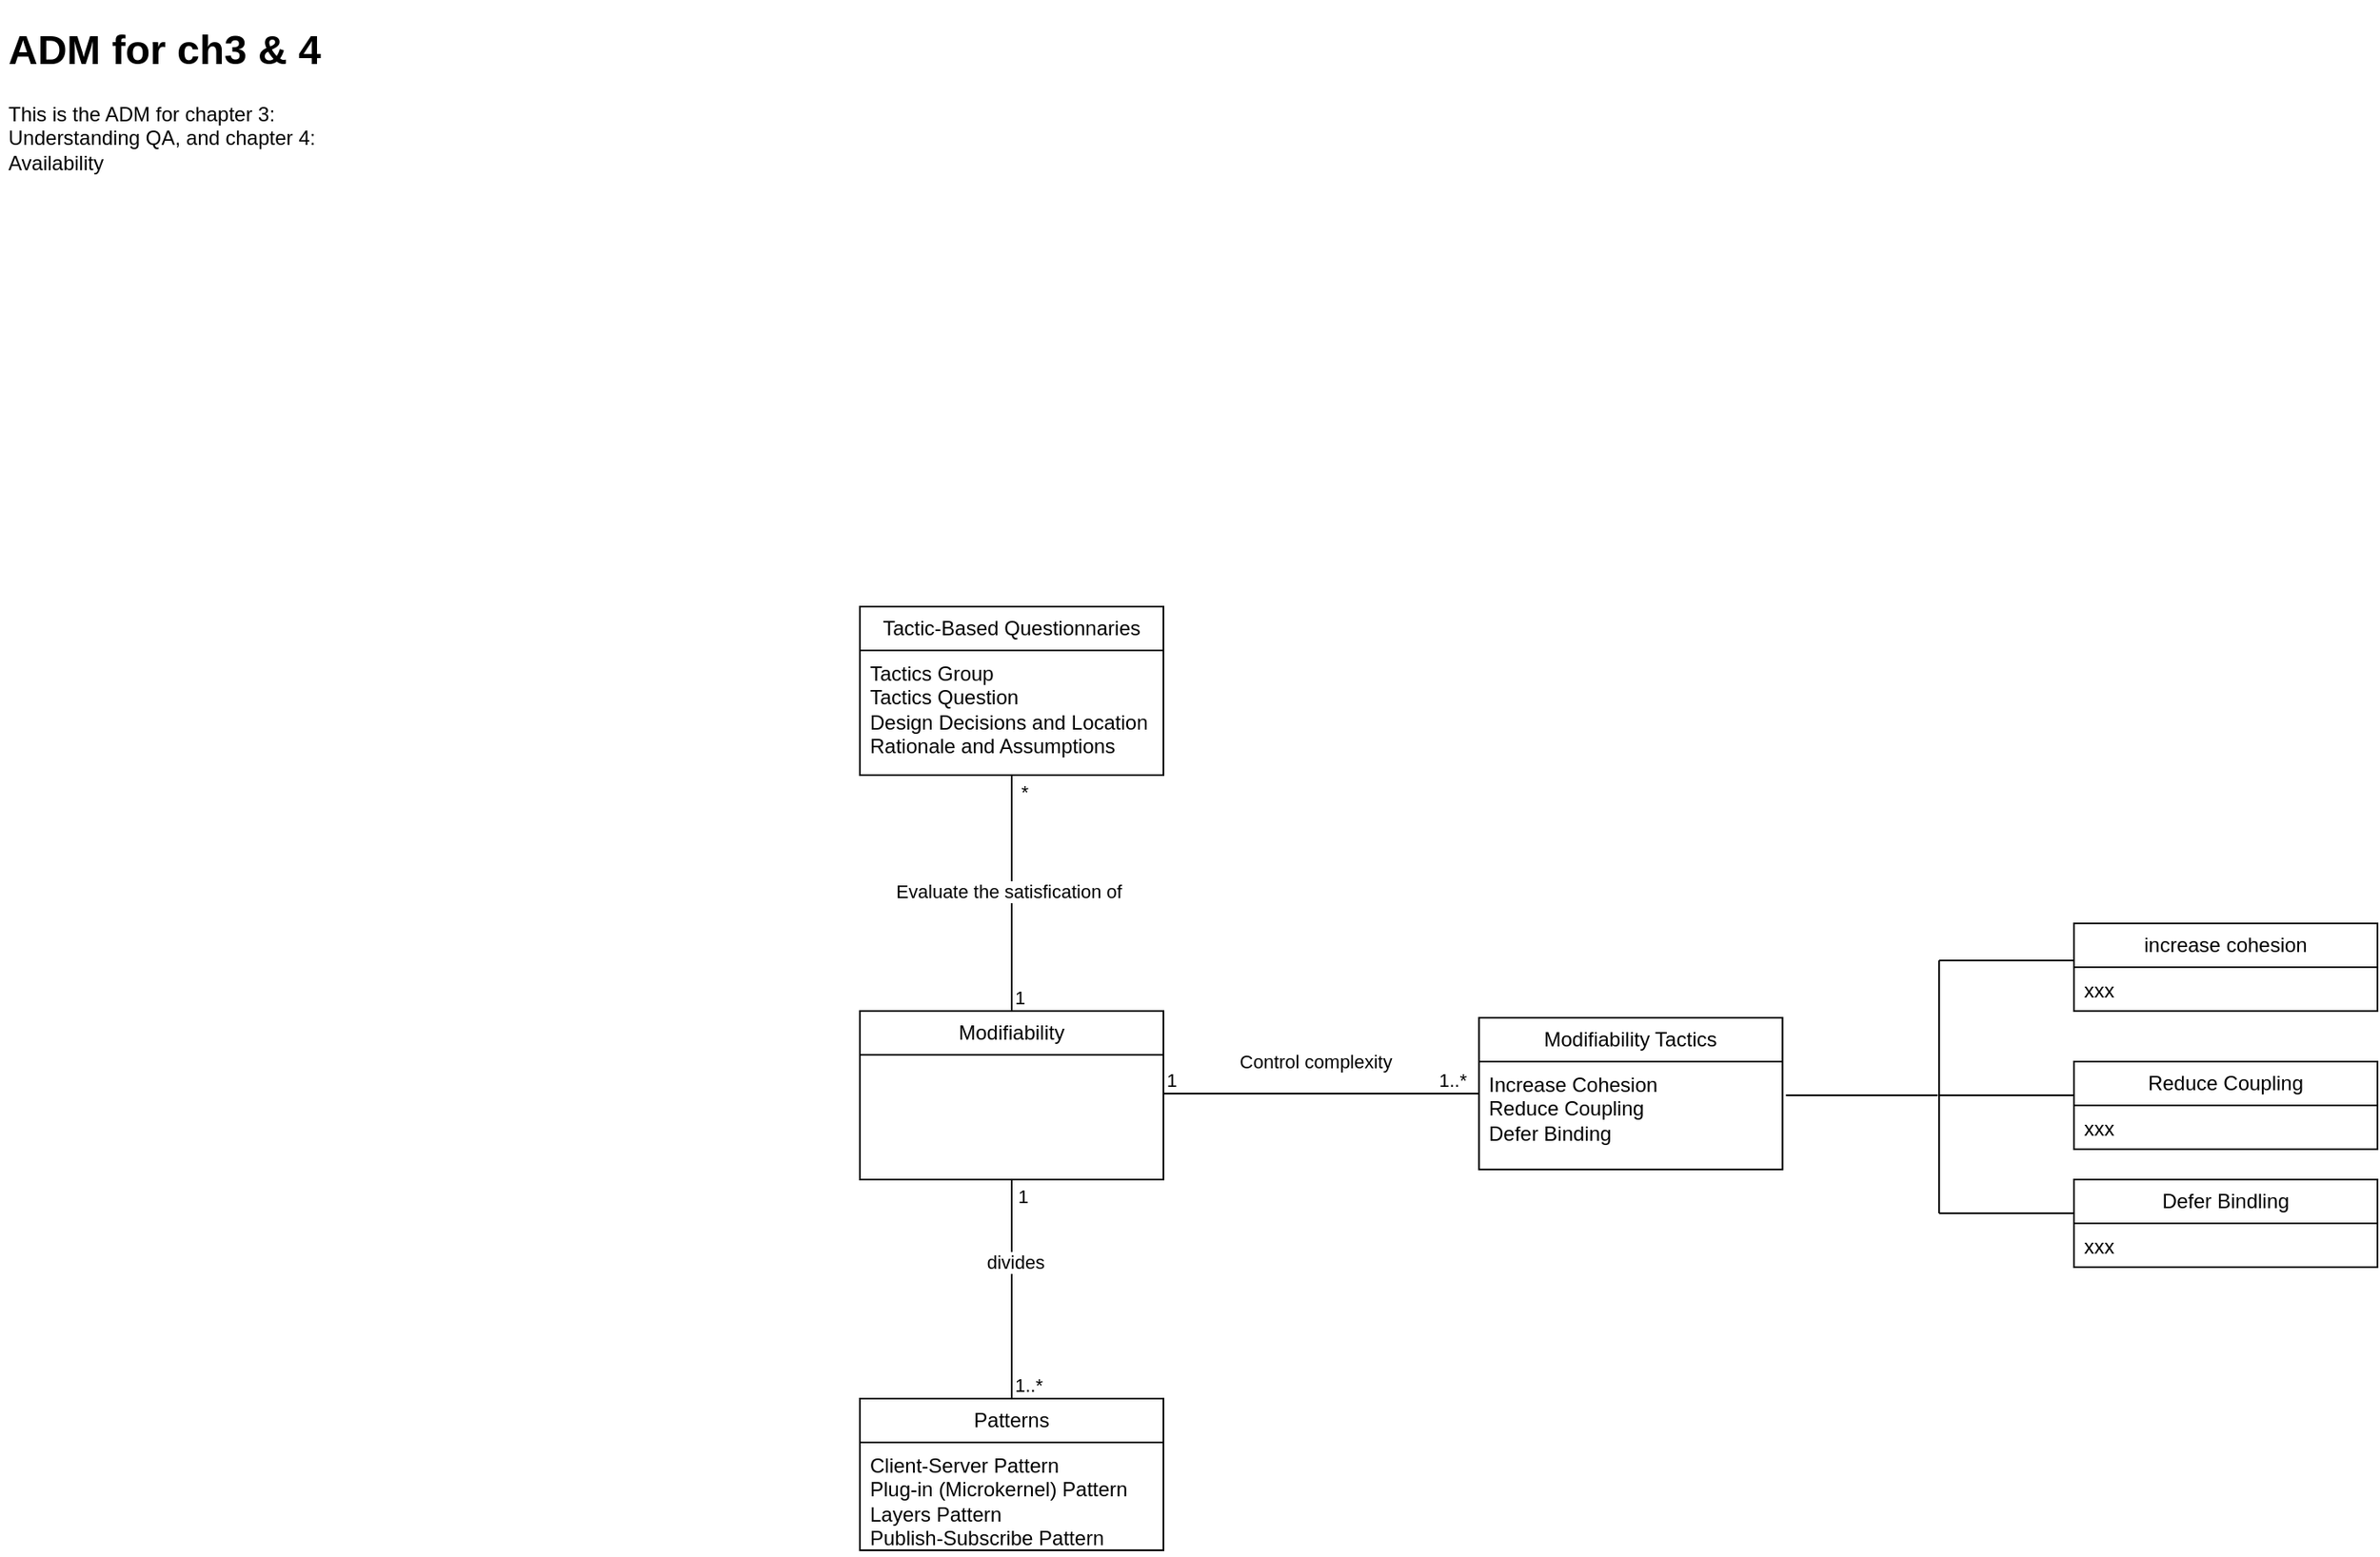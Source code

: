 <mxfile version="22.1.7" type="github">
  <diagram name="Page-1" id="c4acf3e9-155e-7222-9cf6-157b1a14988f">
    <mxGraphModel dx="1040" dy="478" grid="1" gridSize="10" guides="1" tooltips="1" connect="1" arrows="1" fold="1" page="1" pageScale="1" pageWidth="850" pageHeight="1100" background="none" math="0" shadow="0">
      <root>
        <mxCell id="0" />
        <mxCell id="1" parent="0" />
        <mxCell id="OZuqmoxS4hGVeMsFbTug-1" value="&lt;h1&gt;ADM for ch3 &amp;amp; 4&lt;/h1&gt;&lt;p&gt;This is the ADM for chapter 3: Understanding QA, and chapter 4: Availability&lt;/p&gt;" style="text;html=1;strokeColor=none;fillColor=none;spacing=5;spacingTop=-20;whiteSpace=wrap;overflow=hidden;rounded=0;" parent="1" vertex="1">
          <mxGeometry x="10" y="10" width="210" height="120" as="geometry" />
        </mxCell>
        <mxCell id="OZuqmoxS4hGVeMsFbTug-35" value="Modifiability" style="swimlane;fontStyle=0;childLayout=stackLayout;horizontal=1;startSize=26;fillColor=none;horizontalStack=0;resizeParent=1;resizeParentMax=0;resizeLast=0;collapsible=1;marginBottom=0;whiteSpace=wrap;html=1;" parent="1" vertex="1">
          <mxGeometry x="520" y="600" width="180" height="100" as="geometry" />
        </mxCell>
        <mxCell id="OZuqmoxS4hGVeMsFbTug-51" value="Tactic-Based Questionnaries" style="swimlane;fontStyle=0;childLayout=stackLayout;horizontal=1;startSize=26;fillColor=none;horizontalStack=0;resizeParent=1;resizeParentMax=0;resizeLast=0;collapsible=1;marginBottom=0;whiteSpace=wrap;html=1;" parent="1" vertex="1">
          <mxGeometry x="520" y="360" width="180" height="100" as="geometry" />
        </mxCell>
        <mxCell id="OZuqmoxS4hGVeMsFbTug-52" value="Tactics Group&lt;br&gt;Tactics Question&lt;br&gt;Design Decisions and Location&lt;br&gt;Rationale and Assumptions" style="text;strokeColor=none;fillColor=none;align=left;verticalAlign=top;spacingLeft=4;spacingRight=4;overflow=hidden;rotatable=0;points=[[0,0.5],[1,0.5]];portConstraint=eastwest;whiteSpace=wrap;html=1;" parent="OZuqmoxS4hGVeMsFbTug-51" vertex="1">
          <mxGeometry y="26" width="180" height="74" as="geometry" />
        </mxCell>
        <mxCell id="OZuqmoxS4hGVeMsFbTug-60" value="Patterns" style="swimlane;fontStyle=0;childLayout=stackLayout;horizontal=1;startSize=26;fillColor=none;horizontalStack=0;resizeParent=1;resizeParentMax=0;resizeLast=0;collapsible=1;marginBottom=0;whiteSpace=wrap;html=1;" parent="1" vertex="1">
          <mxGeometry x="520" y="830" width="180" height="90" as="geometry" />
        </mxCell>
        <mxCell id="OZuqmoxS4hGVeMsFbTug-61" value="Client-Server Pattern&lt;br&gt;Plug-in (Microkernel) Pattern&lt;br&gt;Layers Pattern&lt;br&gt;Publish-Subscribe Pattern" style="text;strokeColor=none;fillColor=none;align=left;verticalAlign=top;spacingLeft=4;spacingRight=4;overflow=hidden;rotatable=0;points=[[0,0.5],[1,0.5]];portConstraint=eastwest;whiteSpace=wrap;html=1;" parent="OZuqmoxS4hGVeMsFbTug-60" vertex="1">
          <mxGeometry y="26" width="180" height="64" as="geometry" />
        </mxCell>
        <mxCell id="OZuqmoxS4hGVeMsFbTug-84" value="" style="endArrow=none;html=1;edgeStyle=orthogonalEdgeStyle;rounded=0;exitX=0.5;exitY=0;exitDx=0;exitDy=0;" parent="1" source="OZuqmoxS4hGVeMsFbTug-60" target="OZuqmoxS4hGVeMsFbTug-35" edge="1">
          <mxGeometry relative="1" as="geometry">
            <mxPoint x="630.08" y="850" as="sourcePoint" />
            <mxPoint x="790.08" y="850" as="targetPoint" />
          </mxGeometry>
        </mxCell>
        <mxCell id="OZuqmoxS4hGVeMsFbTug-85" value="1..*" style="edgeLabel;resizable=0;html=1;align=left;verticalAlign=bottom;" parent="OZuqmoxS4hGVeMsFbTug-84" connectable="0" vertex="1">
          <mxGeometry x="-1" relative="1" as="geometry" />
        </mxCell>
        <mxCell id="OZuqmoxS4hGVeMsFbTug-86" value="1" style="edgeLabel;resizable=0;html=1;align=right;verticalAlign=bottom;" parent="OZuqmoxS4hGVeMsFbTug-84" connectable="0" vertex="1">
          <mxGeometry x="1" relative="1" as="geometry">
            <mxPoint x="10" y="18" as="offset" />
          </mxGeometry>
        </mxCell>
        <mxCell id="OZuqmoxS4hGVeMsFbTug-87" value="divides" style="edgeLabel;html=1;align=center;verticalAlign=middle;resizable=0;points=[];" parent="OZuqmoxS4hGVeMsFbTug-84" vertex="1" connectable="0">
          <mxGeometry x="0.246" y="-2" relative="1" as="geometry">
            <mxPoint as="offset" />
          </mxGeometry>
        </mxCell>
        <mxCell id="OZuqmoxS4hGVeMsFbTug-98" value="" style="endArrow=none;html=1;edgeStyle=orthogonalEdgeStyle;rounded=0;exitX=0.5;exitY=0;exitDx=0;exitDy=0;" parent="1" source="OZuqmoxS4hGVeMsFbTug-35" target="OZuqmoxS4hGVeMsFbTug-51" edge="1">
          <mxGeometry relative="1" as="geometry">
            <mxPoint x="600.08" y="510" as="sourcePoint" />
            <mxPoint x="760.08" y="510" as="targetPoint" />
          </mxGeometry>
        </mxCell>
        <mxCell id="OZuqmoxS4hGVeMsFbTug-99" value="1" style="edgeLabel;resizable=0;html=1;align=left;verticalAlign=bottom;" parent="OZuqmoxS4hGVeMsFbTug-98" connectable="0" vertex="1">
          <mxGeometry x="-1" relative="1" as="geometry" />
        </mxCell>
        <mxCell id="OZuqmoxS4hGVeMsFbTug-100" value="*" style="edgeLabel;resizable=0;html=1;align=right;verticalAlign=bottom;" parent="OZuqmoxS4hGVeMsFbTug-98" connectable="0" vertex="1">
          <mxGeometry x="1" relative="1" as="geometry">
            <mxPoint x="10" y="18" as="offset" />
          </mxGeometry>
        </mxCell>
        <mxCell id="OZuqmoxS4hGVeMsFbTug-102" value="Evaluate the satisfication of" style="edgeLabel;html=1;align=center;verticalAlign=middle;resizable=0;points=[];" parent="OZuqmoxS4hGVeMsFbTug-98" vertex="1" connectable="0">
          <mxGeometry x="0.012" y="2" relative="1" as="geometry">
            <mxPoint as="offset" />
          </mxGeometry>
        </mxCell>
        <mxCell id="Bf2Zrh9VJoYy281yFuav-2" value="Modifiability Tactics" style="swimlane;fontStyle=0;childLayout=stackLayout;horizontal=1;startSize=26;fillColor=none;horizontalStack=0;resizeParent=1;resizeParentMax=0;resizeLast=0;collapsible=1;marginBottom=0;whiteSpace=wrap;html=1;" parent="1" vertex="1">
          <mxGeometry x="887.17" y="604" width="180" height="90" as="geometry" />
        </mxCell>
        <mxCell id="Bf2Zrh9VJoYy281yFuav-23" value="Increase Cohesion&lt;br&gt;Reduce Coupling&lt;br&gt;Defer Binding" style="text;strokeColor=none;fillColor=none;align=left;verticalAlign=top;spacingLeft=4;spacingRight=4;overflow=hidden;rotatable=0;points=[[0,0.5],[1,0.5]];portConstraint=eastwest;whiteSpace=wrap;html=1;" parent="Bf2Zrh9VJoYy281yFuav-2" vertex="1">
          <mxGeometry y="26" width="180" height="64" as="geometry" />
        </mxCell>
        <mxCell id="Bf2Zrh9VJoYy281yFuav-4" value="" style="endArrow=none;html=1;rounded=0;entryX=0;entryY=0.5;entryDx=0;entryDy=0;" parent="1" target="Bf2Zrh9VJoYy281yFuav-2" edge="1">
          <mxGeometry width="50" height="50" relative="1" as="geometry">
            <mxPoint x="700.17" y="649" as="sourcePoint" />
            <mxPoint x="829.17" y="649.156" as="targetPoint" />
          </mxGeometry>
        </mxCell>
        <mxCell id="Bf2Zrh9VJoYy281yFuav-5" value="1" style="edgeLabel;resizable=0;html=1;align=left;verticalAlign=bottom;" parent="1" connectable="0" vertex="1">
          <mxGeometry x="700" y="649" as="geometry" />
        </mxCell>
        <mxCell id="Bf2Zrh9VJoYy281yFuav-6" value="1..*" style="edgeLabel;resizable=0;html=1;align=right;verticalAlign=bottom;" parent="1" connectable="0" vertex="1">
          <mxGeometry x="880.17" y="649.0" as="geometry" />
        </mxCell>
        <mxCell id="Bf2Zrh9VJoYy281yFuav-17" value="Control complexity" style="edgeLabel;html=1;align=center;verticalAlign=middle;resizable=0;points=[];" parent="1" vertex="1" connectable="0">
          <mxGeometry x="790.17" y="629.997" as="geometry" />
        </mxCell>
        <mxCell id="8VK9so_CP51kFQA9M_FP-1" value="" style="endArrow=none;html=1;rounded=0;" edge="1" parent="1">
          <mxGeometry width="50" height="50" relative="1" as="geometry">
            <mxPoint x="1069.17" y="650" as="sourcePoint" />
            <mxPoint x="1159.17" y="650" as="targetPoint" />
          </mxGeometry>
        </mxCell>
        <mxCell id="8VK9so_CP51kFQA9M_FP-3" value="" style="endArrow=none;html=1;rounded=0;" edge="1" parent="1">
          <mxGeometry width="50" height="50" relative="1" as="geometry">
            <mxPoint x="1160" y="720" as="sourcePoint" />
            <mxPoint x="1160" y="570" as="targetPoint" />
          </mxGeometry>
        </mxCell>
        <mxCell id="8VK9so_CP51kFQA9M_FP-4" value="" style="endArrow=none;html=1;rounded=0;" edge="1" parent="1">
          <mxGeometry width="50" height="50" relative="1" as="geometry">
            <mxPoint x="1160" y="570" as="sourcePoint" />
            <mxPoint x="1240" y="570" as="targetPoint" />
          </mxGeometry>
        </mxCell>
        <mxCell id="8VK9so_CP51kFQA9M_FP-5" value="increase cohesion" style="swimlane;fontStyle=0;childLayout=stackLayout;horizontal=1;startSize=26;fillColor=none;horizontalStack=0;resizeParent=1;resizeParentMax=0;resizeLast=0;collapsible=1;marginBottom=0;whiteSpace=wrap;html=1;" vertex="1" parent="1">
          <mxGeometry x="1240.0" y="548" width="180" height="52" as="geometry" />
        </mxCell>
        <mxCell id="8VK9so_CP51kFQA9M_FP-6" value="xxx" style="text;strokeColor=none;fillColor=none;align=left;verticalAlign=top;spacingLeft=4;spacingRight=4;overflow=hidden;rotatable=0;points=[[0,0.5],[1,0.5]];portConstraint=eastwest;whiteSpace=wrap;html=1;" vertex="1" parent="8VK9so_CP51kFQA9M_FP-5">
          <mxGeometry y="26" width="180" height="26" as="geometry" />
        </mxCell>
        <mxCell id="8VK9so_CP51kFQA9M_FP-7" value="" style="endArrow=none;html=1;rounded=0;" edge="1" parent="1">
          <mxGeometry width="50" height="50" relative="1" as="geometry">
            <mxPoint x="1160" y="650" as="sourcePoint" />
            <mxPoint x="1240" y="650" as="targetPoint" />
          </mxGeometry>
        </mxCell>
        <mxCell id="8VK9so_CP51kFQA9M_FP-8" value="Reduce Coupling" style="swimlane;fontStyle=0;childLayout=stackLayout;horizontal=1;startSize=26;fillColor=none;horizontalStack=0;resizeParent=1;resizeParentMax=0;resizeLast=0;collapsible=1;marginBottom=0;whiteSpace=wrap;html=1;" vertex="1" parent="1">
          <mxGeometry x="1240.0" y="630" width="180" height="52" as="geometry" />
        </mxCell>
        <mxCell id="8VK9so_CP51kFQA9M_FP-9" value="xxx" style="text;strokeColor=none;fillColor=none;align=left;verticalAlign=top;spacingLeft=4;spacingRight=4;overflow=hidden;rotatable=0;points=[[0,0.5],[1,0.5]];portConstraint=eastwest;whiteSpace=wrap;html=1;" vertex="1" parent="8VK9so_CP51kFQA9M_FP-8">
          <mxGeometry y="26" width="180" height="26" as="geometry" />
        </mxCell>
        <mxCell id="8VK9so_CP51kFQA9M_FP-10" value="" style="endArrow=none;html=1;rounded=0;" edge="1" parent="1">
          <mxGeometry width="50" height="50" relative="1" as="geometry">
            <mxPoint x="1160" y="720" as="sourcePoint" />
            <mxPoint x="1240" y="720" as="targetPoint" />
          </mxGeometry>
        </mxCell>
        <mxCell id="8VK9so_CP51kFQA9M_FP-11" value="Defer Bindling" style="swimlane;fontStyle=0;childLayout=stackLayout;horizontal=1;startSize=26;fillColor=none;horizontalStack=0;resizeParent=1;resizeParentMax=0;resizeLast=0;collapsible=1;marginBottom=0;whiteSpace=wrap;html=1;" vertex="1" parent="1">
          <mxGeometry x="1240.0" y="700" width="180" height="52" as="geometry" />
        </mxCell>
        <mxCell id="8VK9so_CP51kFQA9M_FP-12" value="xxx" style="text;strokeColor=none;fillColor=none;align=left;verticalAlign=top;spacingLeft=4;spacingRight=4;overflow=hidden;rotatable=0;points=[[0,0.5],[1,0.5]];portConstraint=eastwest;whiteSpace=wrap;html=1;" vertex="1" parent="8VK9so_CP51kFQA9M_FP-11">
          <mxGeometry y="26" width="180" height="26" as="geometry" />
        </mxCell>
      </root>
    </mxGraphModel>
  </diagram>
</mxfile>
